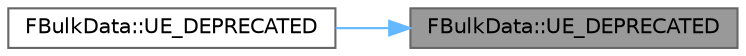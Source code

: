 digraph "FBulkData::UE_DEPRECATED"
{
 // INTERACTIVE_SVG=YES
 // LATEX_PDF_SIZE
  bgcolor="transparent";
  edge [fontname=Helvetica,fontsize=10,labelfontname=Helvetica,labelfontsize=10];
  node [fontname=Helvetica,fontsize=10,shape=box,height=0.2,width=0.4];
  rankdir="RL";
  Node1 [id="Node000001",label="FBulkData::UE_DEPRECATED",height=0.2,width=0.4,color="gray40", fillcolor="grey60", style="filled", fontcolor="black",tooltip="Deprecated."];
  Node1 -> Node2 [id="edge1_Node000001_Node000002",dir="back",color="steelblue1",style="solid",tooltip=" "];
  Node2 [id="Node000002",label="FBulkData::UE_DEPRECATED",height=0.2,width=0.4,color="grey40", fillcolor="white", style="filled",URL="$d4/d9b/classFBulkData.html#a3c057dd44c992f8f1af1d5bc24bb661a",tooltip="Returns whether this bulk data is used."];
}
